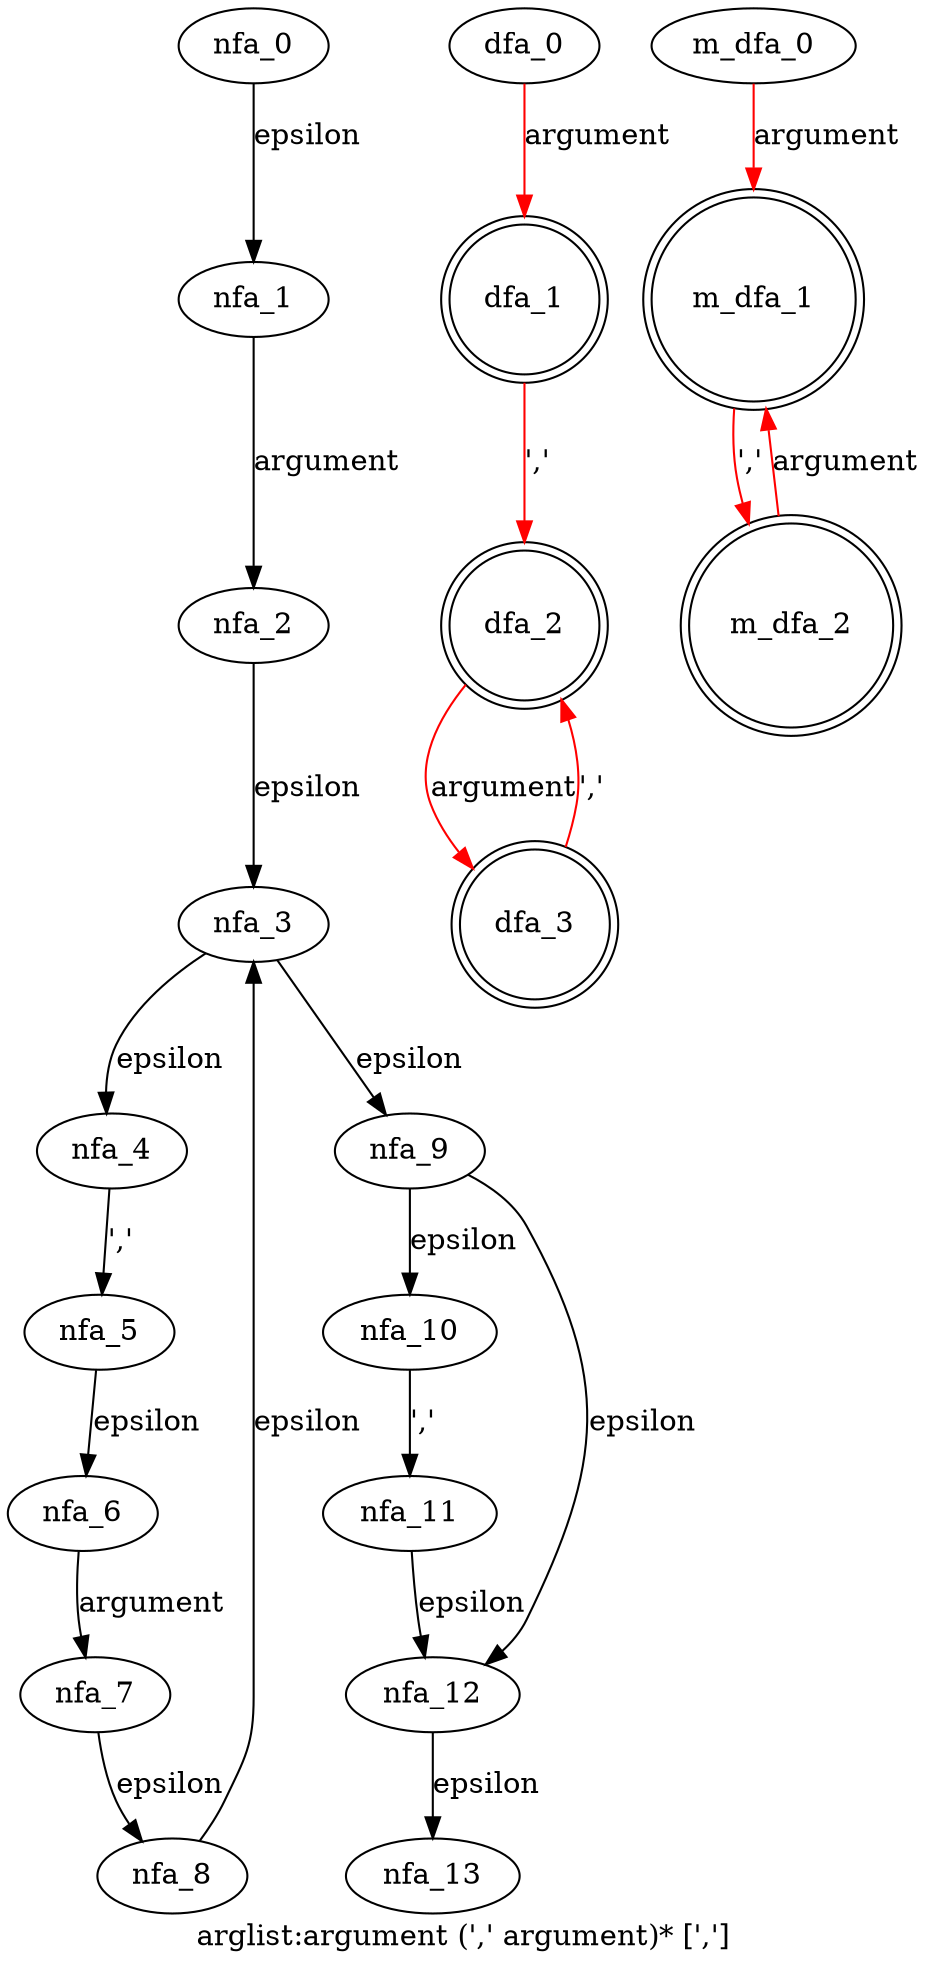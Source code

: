 digraph arglist {
 graph[label="arglist:argument (',' argument)* [',']"]
 subgraph arglist_nfa {
  nfa_0->nfa_1[label="epsilon"]
  nfa_1->nfa_2[label="argument"]
  nfa_2->nfa_3[label="epsilon"]
  nfa_3->nfa_4[label="epsilon"]
  nfa_4->nfa_5[label="','"]
  nfa_5->nfa_6[label="epsilon"]
  nfa_6->nfa_7[label="argument"]
  nfa_7->nfa_8[label="epsilon"]
  nfa_8->nfa_3[label="epsilon"]
  nfa_3->nfa_9[label="epsilon"]
  nfa_9->nfa_10[label="epsilon"]
  nfa_10->nfa_11[label="','"]
  nfa_11->nfa_12[label="epsilon"]
  nfa_12->nfa_13[label="epsilon"]
  nfa_9->nfa_12[label="epsilon"]
  }
 subgraph arglist_dfa {
  dfa_0->dfa_1[label="argument",color=red]
  dfa_1->dfa_2[label="','",color=red]
  dfa_2->dfa_3[label="argument",color=red]
  dfa_3->dfa_2[label="','",color=red]
  dfa_1[shape=doublecircle]
  dfa_2[shape=doublecircle]
  dfa_3[shape=doublecircle]
  }
 subgraph arglist_m_dfa {
  m_dfa_0->m_dfa_1[label="argument",color=red]
  m_dfa_1->m_dfa_2[label="','",color=red]
  m_dfa_2->m_dfa_1[label="argument",color=red]
  m_dfa_1[shape=doublecircle]
  m_dfa_2[shape=doublecircle]
  }
}
